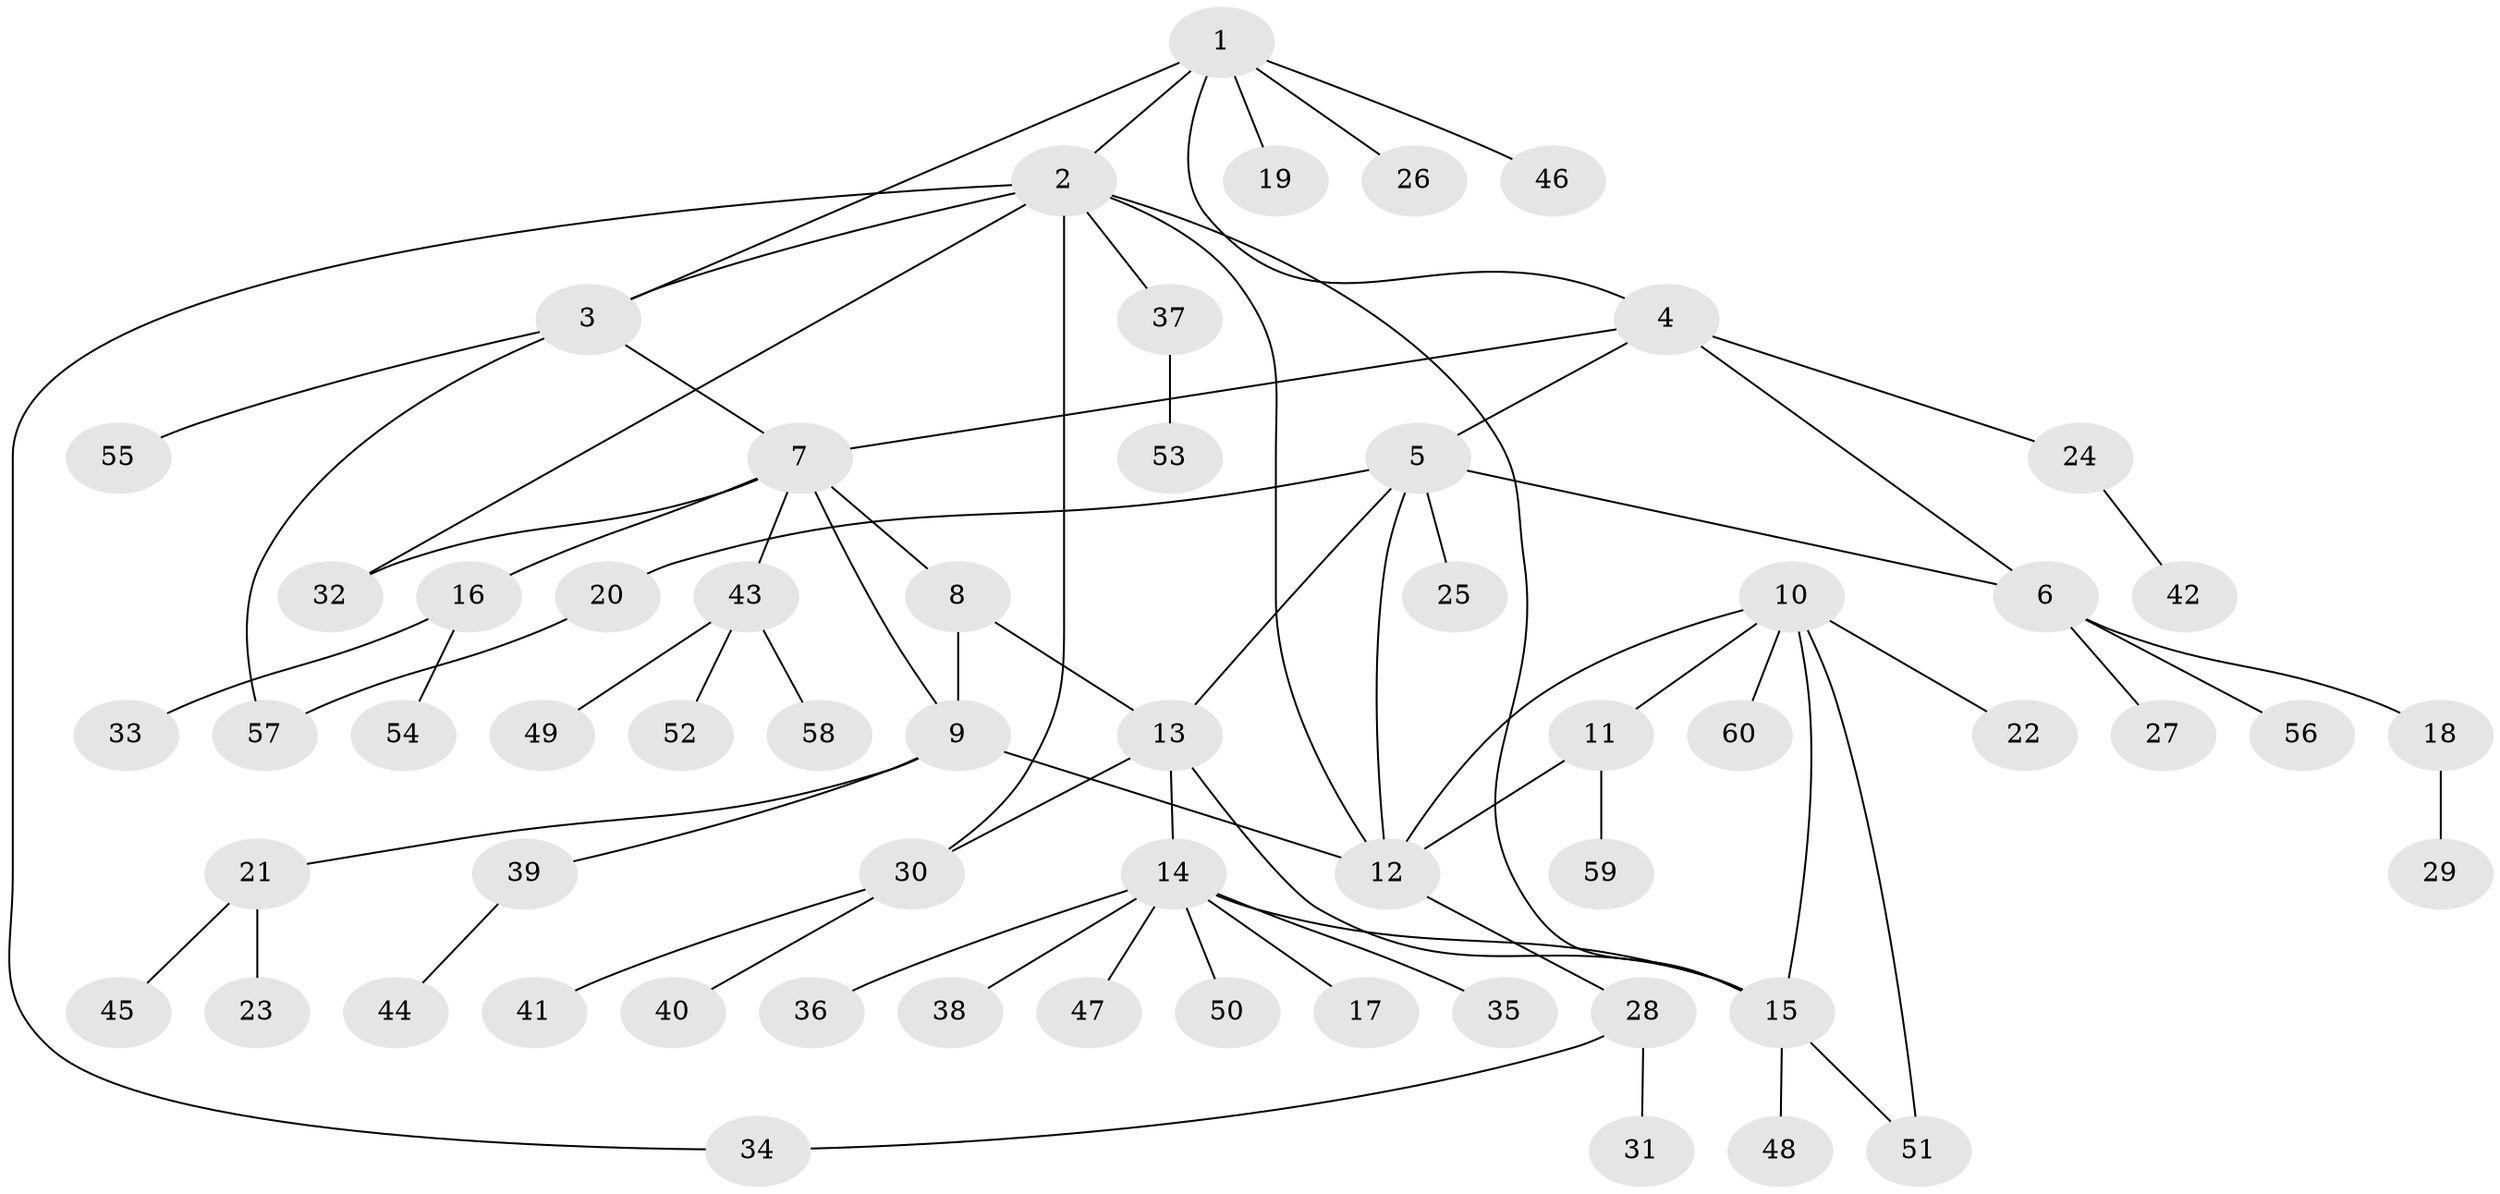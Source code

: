 // Generated by graph-tools (version 1.1) at 2025/37/03/09/25 02:37:15]
// undirected, 60 vertices, 75 edges
graph export_dot {
graph [start="1"]
  node [color=gray90,style=filled];
  1;
  2;
  3;
  4;
  5;
  6;
  7;
  8;
  9;
  10;
  11;
  12;
  13;
  14;
  15;
  16;
  17;
  18;
  19;
  20;
  21;
  22;
  23;
  24;
  25;
  26;
  27;
  28;
  29;
  30;
  31;
  32;
  33;
  34;
  35;
  36;
  37;
  38;
  39;
  40;
  41;
  42;
  43;
  44;
  45;
  46;
  47;
  48;
  49;
  50;
  51;
  52;
  53;
  54;
  55;
  56;
  57;
  58;
  59;
  60;
  1 -- 2;
  1 -- 3;
  1 -- 4;
  1 -- 19;
  1 -- 26;
  1 -- 46;
  2 -- 3;
  2 -- 12;
  2 -- 15;
  2 -- 30;
  2 -- 32;
  2 -- 34;
  2 -- 37;
  3 -- 7;
  3 -- 55;
  3 -- 57;
  4 -- 5;
  4 -- 6;
  4 -- 7;
  4 -- 24;
  5 -- 6;
  5 -- 12;
  5 -- 13;
  5 -- 20;
  5 -- 25;
  6 -- 18;
  6 -- 27;
  6 -- 56;
  7 -- 8;
  7 -- 9;
  7 -- 16;
  7 -- 32;
  7 -- 43;
  8 -- 9;
  8 -- 13;
  9 -- 12;
  9 -- 21;
  9 -- 39;
  10 -- 11;
  10 -- 12;
  10 -- 15;
  10 -- 22;
  10 -- 51;
  10 -- 60;
  11 -- 12;
  11 -- 59;
  12 -- 28;
  13 -- 14;
  13 -- 15;
  13 -- 30;
  14 -- 15;
  14 -- 17;
  14 -- 35;
  14 -- 36;
  14 -- 38;
  14 -- 47;
  14 -- 50;
  15 -- 48;
  15 -- 51;
  16 -- 33;
  16 -- 54;
  18 -- 29;
  20 -- 57;
  21 -- 23;
  21 -- 45;
  24 -- 42;
  28 -- 31;
  28 -- 34;
  30 -- 40;
  30 -- 41;
  37 -- 53;
  39 -- 44;
  43 -- 49;
  43 -- 52;
  43 -- 58;
}
